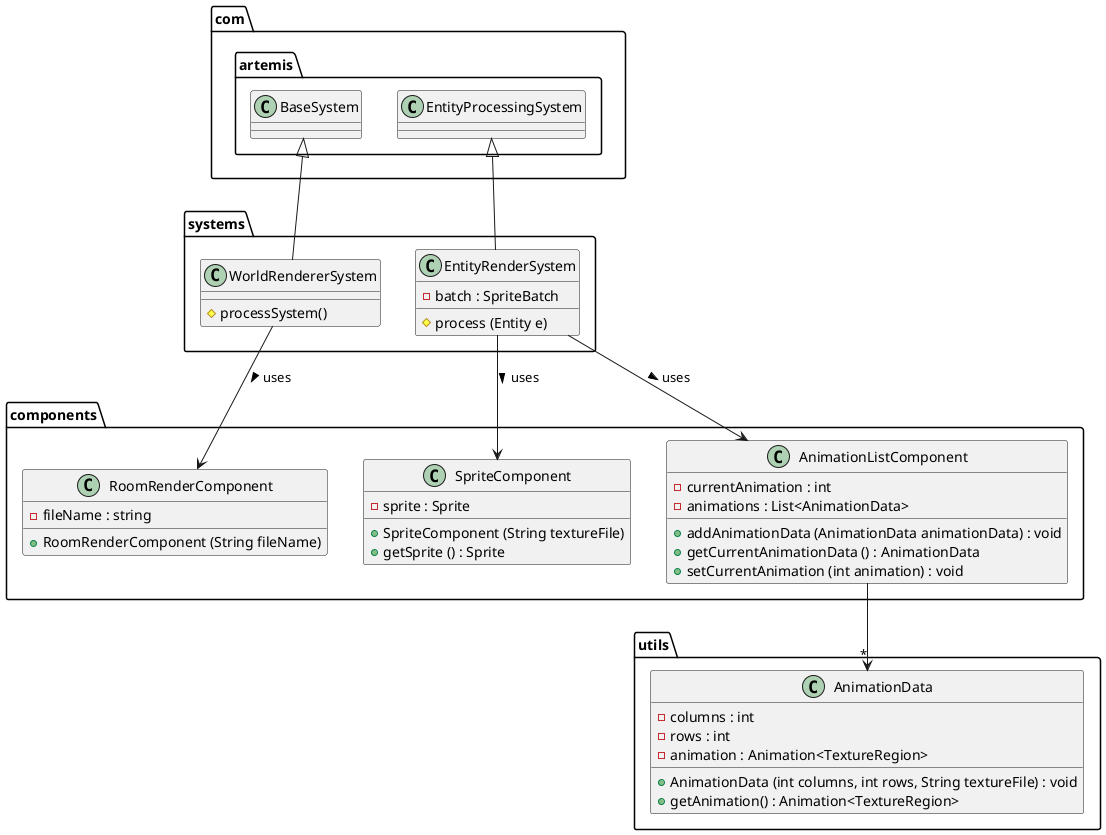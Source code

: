 @startuml
'https://plantuml.com/class-diagram

package components {
    class AnimationListComponent {

        - currentAnimation : int
        - animations : List<AnimationData>

        + addAnimationData (AnimationData animationData) : void
        + getCurrentAnimationData () : AnimationData
        + setCurrentAnimation (int animation) : void

    }
    class SpriteComponent {
        - sprite : Sprite
         + SpriteComponent (String textureFile)
         + getSprite () : Sprite
    }

    class RoomRenderComponent {
        - fileName : string
        + RoomRenderComponent (String fileName)
    }
}


package utils{
    class AnimationData {
        - columns : int
        - rows : int
        - animation : Animation<TextureRegion>
        + AnimationData (int columns, int rows, String textureFile) : void
        + getAnimation() : Animation<TextureRegion>
    }
}

package systems {

    class EntityRenderSystem{
        - batch : SpriteBatch
        # process (Entity e)
    }

    class WorldRendererSystem {
        # processSystem()
    }


}

package com.artemis {
    class EntityProcessingSystem
    class BaseSystem
}

EntityRenderSystem --> AnimationListComponent : "uses >"
EntityRenderSystem --> SpriteComponent : "uses >"
WorldRendererSystem --> RoomRenderComponent : "uses >"
AnimationListComponent -->"*" AnimationData
EntityRenderSystem -up-|> EntityProcessingSystem
WorldRendererSystem -up-|> BaseSystem

@enduml